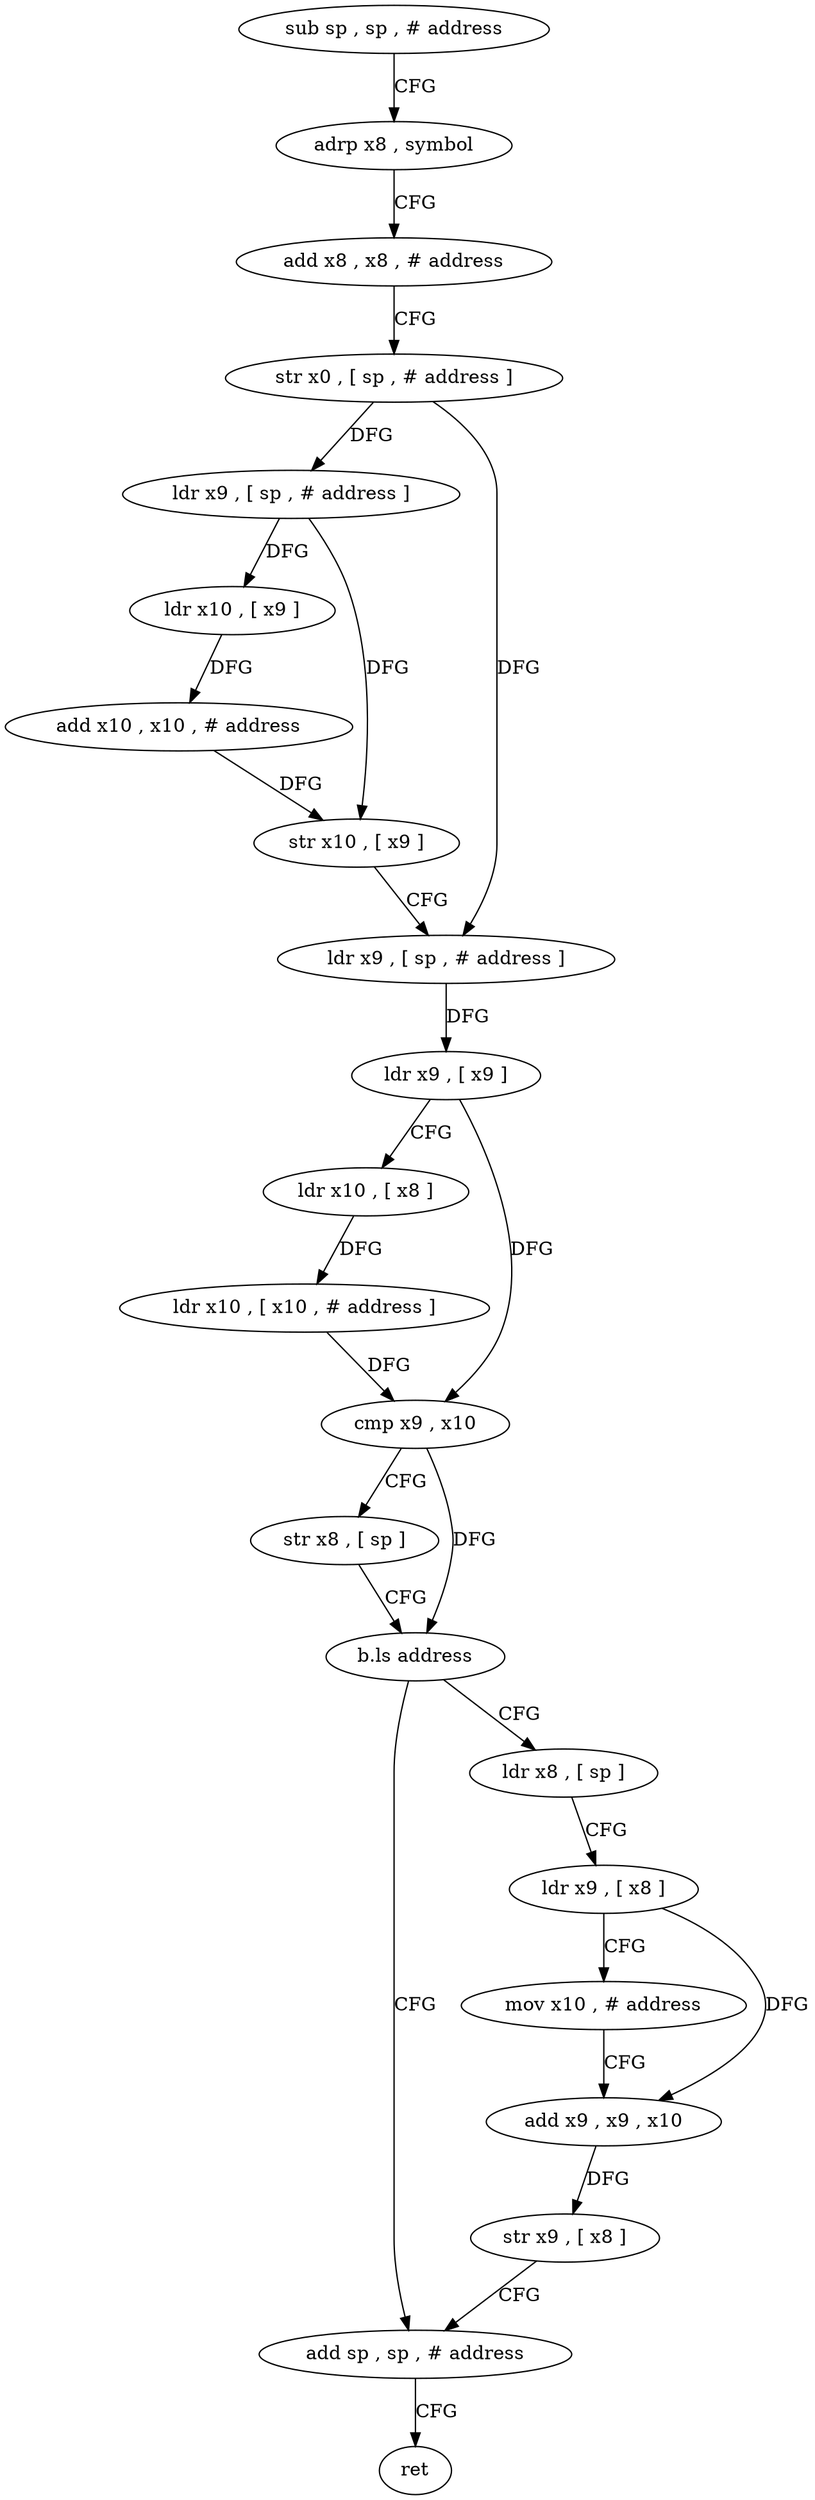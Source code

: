 digraph "func" {
"4205236" [label = "sub sp , sp , # address" ]
"4205240" [label = "adrp x8 , symbol" ]
"4205244" [label = "add x8 , x8 , # address" ]
"4205248" [label = "str x0 , [ sp , # address ]" ]
"4205252" [label = "ldr x9 , [ sp , # address ]" ]
"4205256" [label = "ldr x10 , [ x9 ]" ]
"4205260" [label = "add x10 , x10 , # address" ]
"4205264" [label = "str x10 , [ x9 ]" ]
"4205268" [label = "ldr x9 , [ sp , # address ]" ]
"4205272" [label = "ldr x9 , [ x9 ]" ]
"4205276" [label = "ldr x10 , [ x8 ]" ]
"4205280" [label = "ldr x10 , [ x10 , # address ]" ]
"4205284" [label = "cmp x9 , x10" ]
"4205288" [label = "str x8 , [ sp ]" ]
"4205292" [label = "b.ls address" ]
"4205316" [label = "add sp , sp , # address" ]
"4205296" [label = "ldr x8 , [ sp ]" ]
"4205320" [label = "ret" ]
"4205300" [label = "ldr x9 , [ x8 ]" ]
"4205304" [label = "mov x10 , # address" ]
"4205308" [label = "add x9 , x9 , x10" ]
"4205312" [label = "str x9 , [ x8 ]" ]
"4205236" -> "4205240" [ label = "CFG" ]
"4205240" -> "4205244" [ label = "CFG" ]
"4205244" -> "4205248" [ label = "CFG" ]
"4205248" -> "4205252" [ label = "DFG" ]
"4205248" -> "4205268" [ label = "DFG" ]
"4205252" -> "4205256" [ label = "DFG" ]
"4205252" -> "4205264" [ label = "DFG" ]
"4205256" -> "4205260" [ label = "DFG" ]
"4205260" -> "4205264" [ label = "DFG" ]
"4205264" -> "4205268" [ label = "CFG" ]
"4205268" -> "4205272" [ label = "DFG" ]
"4205272" -> "4205276" [ label = "CFG" ]
"4205272" -> "4205284" [ label = "DFG" ]
"4205276" -> "4205280" [ label = "DFG" ]
"4205280" -> "4205284" [ label = "DFG" ]
"4205284" -> "4205288" [ label = "CFG" ]
"4205284" -> "4205292" [ label = "DFG" ]
"4205288" -> "4205292" [ label = "CFG" ]
"4205292" -> "4205316" [ label = "CFG" ]
"4205292" -> "4205296" [ label = "CFG" ]
"4205316" -> "4205320" [ label = "CFG" ]
"4205296" -> "4205300" [ label = "CFG" ]
"4205300" -> "4205304" [ label = "CFG" ]
"4205300" -> "4205308" [ label = "DFG" ]
"4205304" -> "4205308" [ label = "CFG" ]
"4205308" -> "4205312" [ label = "DFG" ]
"4205312" -> "4205316" [ label = "CFG" ]
}
